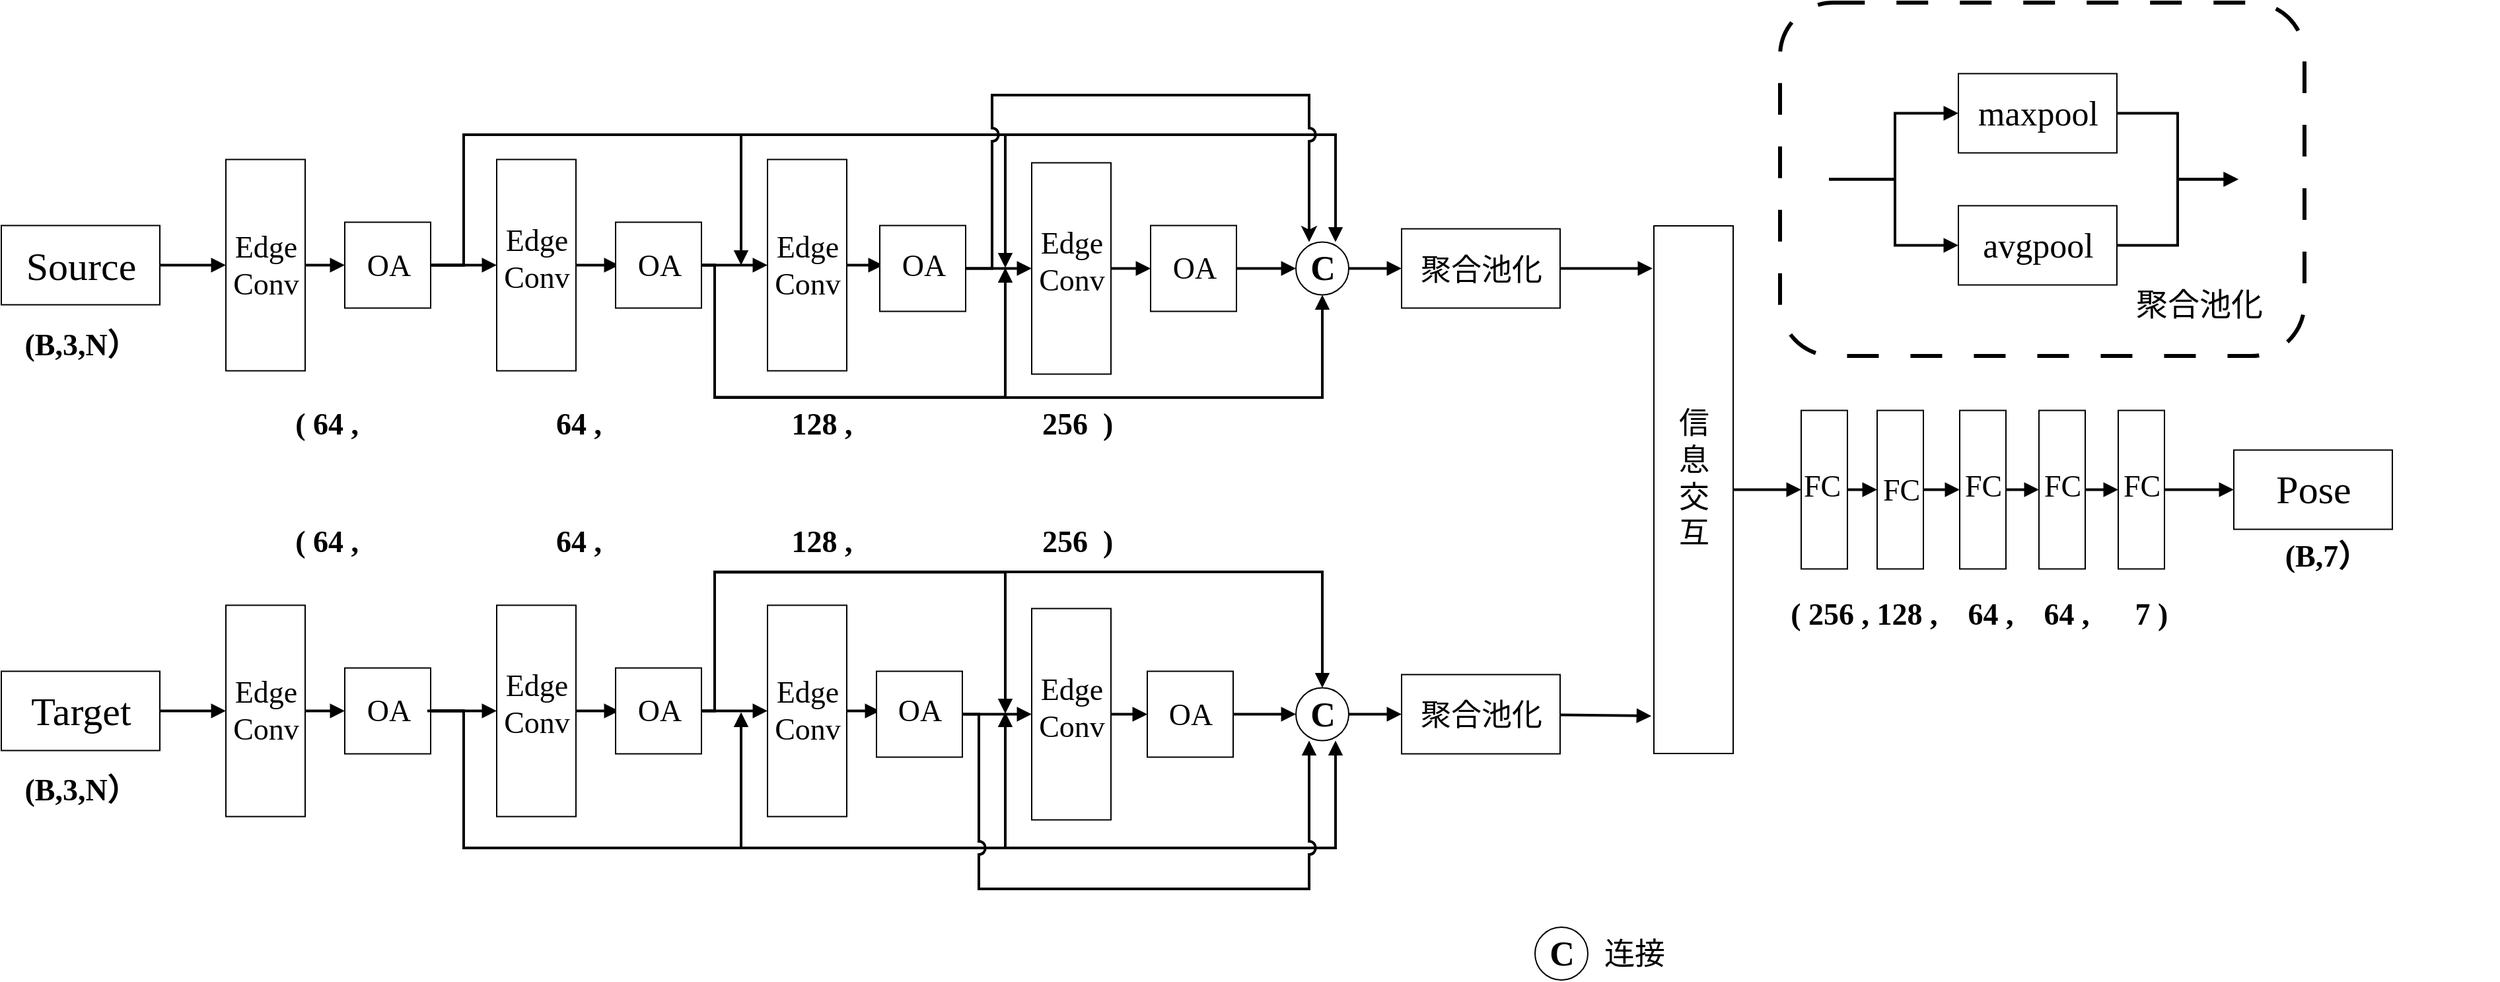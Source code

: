 <mxfile version="20.8.17" type="github">
  <diagram name="第 1 页" id="eRUMMsxShfU1d81g0v3S">
    <mxGraphModel dx="2004" dy="1098" grid="1" gridSize="10" guides="1" tooltips="1" connect="1" arrows="1" fold="1" page="1" pageScale="1" pageWidth="827" pageHeight="1169" math="0" shadow="0">
      <root>
        <mxCell id="0" />
        <mxCell id="1" parent="0" />
        <mxCell id="hH8gsVPZzRmc-5s9tCda-38" style="edgeStyle=orthogonalEdgeStyle;rounded=0;orthogonalLoop=1;jettySize=auto;html=1;exitX=1;exitY=0.5;exitDx=0;exitDy=0;strokeWidth=2;fontFamily=Times New Roman;fontSize=23;endArrow=block;endFill=1;" parent="1" source="hH8gsVPZzRmc-5s9tCda-1" target="hH8gsVPZzRmc-5s9tCda-5" edge="1">
          <mxGeometry relative="1" as="geometry" />
        </mxCell>
        <mxCell id="hH8gsVPZzRmc-5s9tCda-1" value="" style="rounded=0;whiteSpace=wrap;html=1;" parent="1" vertex="1">
          <mxGeometry x="80" y="188.75" width="120" height="60" as="geometry" />
        </mxCell>
        <mxCell id="hH8gsVPZzRmc-5s9tCda-2" value="&lt;font face=&quot;Times New Roman&quot; style=&quot;font-size: 30px;&quot;&gt;Source&lt;/font&gt;" style="text;html=1;align=center;verticalAlign=middle;resizable=0;points=[];autosize=1;strokeColor=none;fillColor=none;" parent="1" vertex="1">
          <mxGeometry x="85" y="193.75" width="110" height="50" as="geometry" />
        </mxCell>
        <mxCell id="hH8gsVPZzRmc-5s9tCda-77" style="edgeStyle=orthogonalEdgeStyle;rounded=0;orthogonalLoop=1;jettySize=auto;html=1;strokeWidth=2;fontFamily=宋体;fontSize=23;endArrow=block;endFill=1;" parent="1" source="hH8gsVPZzRmc-5s9tCda-3" target="hH8gsVPZzRmc-5s9tCda-48" edge="1">
          <mxGeometry relative="1" as="geometry" />
        </mxCell>
        <mxCell id="hH8gsVPZzRmc-5s9tCda-3" value="" style="rounded=0;whiteSpace=wrap;html=1;" parent="1" vertex="1">
          <mxGeometry x="80" y="526.25" width="120" height="60" as="geometry" />
        </mxCell>
        <mxCell id="hH8gsVPZzRmc-5s9tCda-4" value="&lt;font face=&quot;Times New Roman&quot; style=&quot;font-size: 30px;&quot;&gt;Target&lt;/font&gt;" style="text;html=1;align=center;verticalAlign=middle;resizable=0;points=[];autosize=1;strokeColor=none;fillColor=none;" parent="1" vertex="1">
          <mxGeometry x="90" y="531.25" width="100" height="50" as="geometry" />
        </mxCell>
        <mxCell id="hH8gsVPZzRmc-5s9tCda-14" style="edgeStyle=orthogonalEdgeStyle;rounded=0;orthogonalLoop=1;jettySize=auto;html=1;entryX=0;entryY=0.5;entryDx=0;entryDy=0;fontFamily=Times New Roman;fontSize=23;endArrow=block;endFill=1;strokeWidth=2;" parent="1" source="hH8gsVPZzRmc-5s9tCda-5" target="hH8gsVPZzRmc-5s9tCda-11" edge="1">
          <mxGeometry relative="1" as="geometry" />
        </mxCell>
        <mxCell id="hH8gsVPZzRmc-5s9tCda-5" value="" style="rounded=0;whiteSpace=wrap;html=1;fontFamily=Times New Roman;fontSize=23;rotation=90;" parent="1" vertex="1">
          <mxGeometry x="200" y="188.75" width="160" height="60" as="geometry" />
        </mxCell>
        <mxCell id="hH8gsVPZzRmc-5s9tCda-6" value="Edge&lt;br&gt;Conv" style="text;html=1;align=center;verticalAlign=middle;resizable=0;points=[];autosize=1;strokeColor=none;fillColor=none;fontSize=23;fontFamily=Times New Roman;" parent="1" vertex="1">
          <mxGeometry x="245" y="183.75" width="70" height="70" as="geometry" />
        </mxCell>
        <mxCell id="hH8gsVPZzRmc-5s9tCda-19" style="edgeStyle=orthogonalEdgeStyle;rounded=0;orthogonalLoop=1;jettySize=auto;html=1;fontFamily=Times New Roman;fontSize=23;strokeWidth=2;endArrow=block;endFill=1;" parent="1" source="hH8gsVPZzRmc-5s9tCda-7" target="hH8gsVPZzRmc-5s9tCda-18" edge="1">
          <mxGeometry relative="1" as="geometry" />
        </mxCell>
        <mxCell id="hH8gsVPZzRmc-5s9tCda-7" value="" style="rounded=0;whiteSpace=wrap;html=1;fontFamily=Times New Roman;fontSize=23;rotation=90;" parent="1" vertex="1">
          <mxGeometry x="405" y="188.75" width="160" height="60" as="geometry" />
        </mxCell>
        <mxCell id="hH8gsVPZzRmc-5s9tCda-8" value="Edge&lt;br&gt;Conv" style="text;html=1;align=center;verticalAlign=middle;resizable=0;points=[];autosize=1;strokeColor=none;fillColor=none;fontSize=23;fontFamily=Times New Roman;" parent="1" vertex="1">
          <mxGeometry x="450" y="178.75" width="70" height="70" as="geometry" />
        </mxCell>
        <mxCell id="hH8gsVPZzRmc-5s9tCda-33" style="edgeStyle=orthogonalEdgeStyle;rounded=0;orthogonalLoop=1;jettySize=auto;html=1;strokeWidth=2;fontFamily=Times New Roman;fontSize=23;endArrow=block;endFill=1;" parent="1" source="hH8gsVPZzRmc-5s9tCda-11" target="hH8gsVPZzRmc-5s9tCda-7" edge="1">
          <mxGeometry relative="1" as="geometry" />
        </mxCell>
        <mxCell id="hH8gsVPZzRmc-5s9tCda-141" style="edgeStyle=orthogonalEdgeStyle;rounded=0;orthogonalLoop=1;jettySize=auto;html=1;strokeWidth=2;fontFamily=宋体;fontSize=24;endArrow=block;endFill=1;" parent="1" source="hH8gsVPZzRmc-5s9tCda-11" edge="1">
          <mxGeometry relative="1" as="geometry">
            <mxPoint x="840" y="220.75" as="targetPoint" />
            <Array as="points">
              <mxPoint x="430" y="219" />
              <mxPoint x="430" y="120" />
              <mxPoint x="840" y="120" />
            </Array>
          </mxGeometry>
        </mxCell>
        <mxCell id="hH8gsVPZzRmc-5s9tCda-143" style="edgeStyle=orthogonalEdgeStyle;rounded=0;orthogonalLoop=1;jettySize=auto;html=1;strokeWidth=2;fontFamily=宋体;fontSize=24;endArrow=block;endFill=1;" parent="1" source="hH8gsVPZzRmc-5s9tCda-11" target="hH8gsVPZzRmc-5s9tCda-41" edge="1">
          <mxGeometry relative="1" as="geometry">
            <mxPoint x="1090" y="190" as="targetPoint" />
            <Array as="points">
              <mxPoint x="430" y="219" />
              <mxPoint x="430" y="120" />
              <mxPoint x="1090" y="120" />
            </Array>
          </mxGeometry>
        </mxCell>
        <mxCell id="hH8gsVPZzRmc-5s9tCda-11" value="" style="whiteSpace=wrap;html=1;aspect=fixed;fontFamily=Times New Roman;fontSize=23;" parent="1" vertex="1">
          <mxGeometry x="340" y="186.25" width="65" height="65" as="geometry" />
        </mxCell>
        <mxCell id="hH8gsVPZzRmc-5s9tCda-139" style="edgeStyle=orthogonalEdgeStyle;rounded=0;orthogonalLoop=1;jettySize=auto;html=1;strokeWidth=2;fontFamily=宋体;fontSize=24;endArrow=block;endFill=1;" parent="1" edge="1">
          <mxGeometry relative="1" as="geometry">
            <mxPoint x="640" y="218.75" as="targetPoint" />
            <mxPoint x="410" y="218.75" as="sourcePoint" />
            <Array as="points">
              <mxPoint x="430" y="219" />
              <mxPoint x="430" y="120" />
              <mxPoint x="640" y="120" />
            </Array>
          </mxGeometry>
        </mxCell>
        <mxCell id="hH8gsVPZzRmc-5s9tCda-12" value="OA" style="text;html=1;align=center;verticalAlign=middle;resizable=0;points=[];autosize=1;strokeColor=none;fillColor=none;fontSize=23;fontFamily=Times New Roman;" parent="1" vertex="1">
          <mxGeometry x="342.5" y="198.75" width="60" height="40" as="geometry" />
        </mxCell>
        <mxCell id="hH8gsVPZzRmc-5s9tCda-34" style="edgeStyle=orthogonalEdgeStyle;rounded=0;orthogonalLoop=1;jettySize=auto;html=1;strokeWidth=2;fontFamily=Times New Roman;fontSize=23;endArrow=block;endFill=1;" parent="1" source="hH8gsVPZzRmc-5s9tCda-17" target="hH8gsVPZzRmc-5s9tCda-21" edge="1">
          <mxGeometry relative="1" as="geometry" />
        </mxCell>
        <mxCell id="hH8gsVPZzRmc-5s9tCda-144" style="edgeStyle=orthogonalEdgeStyle;rounded=0;orthogonalLoop=1;jettySize=auto;html=1;strokeWidth=2;fontFamily=宋体;fontSize=24;endArrow=block;endFill=1;" parent="1" source="hH8gsVPZzRmc-5s9tCda-17" edge="1">
          <mxGeometry relative="1" as="geometry">
            <mxPoint x="840" y="220.75" as="targetPoint" />
            <Array as="points">
              <mxPoint x="620" y="218.75" />
              <mxPoint x="620" y="318.75" />
              <mxPoint x="840" y="318.75" />
            </Array>
          </mxGeometry>
        </mxCell>
        <mxCell id="hH8gsVPZzRmc-5s9tCda-149" style="edgeStyle=orthogonalEdgeStyle;rounded=0;orthogonalLoop=1;jettySize=auto;html=1;strokeWidth=2;fontFamily=宋体;fontSize=24;endArrow=block;endFill=1;" parent="1" source="hH8gsVPZzRmc-5s9tCda-17" target="hH8gsVPZzRmc-5s9tCda-41" edge="1">
          <mxGeometry relative="1" as="geometry">
            <mxPoint x="1090" y="260" as="targetPoint" />
            <Array as="points">
              <mxPoint x="620" y="219" />
              <mxPoint x="620" y="319" />
              <mxPoint x="1080" y="319" />
            </Array>
          </mxGeometry>
        </mxCell>
        <mxCell id="hH8gsVPZzRmc-5s9tCda-17" value="" style="whiteSpace=wrap;html=1;aspect=fixed;fontFamily=Times New Roman;fontSize=23;" parent="1" vertex="1">
          <mxGeometry x="545" y="186.25" width="65" height="65" as="geometry" />
        </mxCell>
        <mxCell id="hH8gsVPZzRmc-5s9tCda-18" value="OA" style="text;html=1;align=center;verticalAlign=middle;resizable=0;points=[];autosize=1;strokeColor=none;fillColor=none;fontSize=23;fontFamily=Times New Roman;" parent="1" vertex="1">
          <mxGeometry x="547.5" y="198.75" width="60" height="40" as="geometry" />
        </mxCell>
        <mxCell id="hH8gsVPZzRmc-5s9tCda-20" style="edgeStyle=orthogonalEdgeStyle;rounded=0;orthogonalLoop=1;jettySize=auto;html=1;fontFamily=Times New Roman;fontSize=23;strokeWidth=2;endArrow=block;endFill=1;" parent="1" source="hH8gsVPZzRmc-5s9tCda-21" target="hH8gsVPZzRmc-5s9tCda-24" edge="1">
          <mxGeometry relative="1" as="geometry" />
        </mxCell>
        <mxCell id="hH8gsVPZzRmc-5s9tCda-21" value="" style="rounded=0;whiteSpace=wrap;html=1;fontFamily=Times New Roman;fontSize=23;rotation=90;" parent="1" vertex="1">
          <mxGeometry x="610" y="188.75" width="160" height="60" as="geometry" />
        </mxCell>
        <mxCell id="hH8gsVPZzRmc-5s9tCda-22" value="Edge&lt;br&gt;Conv" style="text;html=1;align=center;verticalAlign=middle;resizable=0;points=[];autosize=1;strokeColor=none;fillColor=none;fontSize=23;fontFamily=Times New Roman;" parent="1" vertex="1">
          <mxGeometry x="655" y="183.75" width="70" height="70" as="geometry" />
        </mxCell>
        <mxCell id="hH8gsVPZzRmc-5s9tCda-36" style="edgeStyle=orthogonalEdgeStyle;rounded=0;orthogonalLoop=1;jettySize=auto;html=1;strokeWidth=2;fontFamily=Times New Roman;fontSize=23;endArrow=block;endFill=1;" parent="1" source="hH8gsVPZzRmc-5s9tCda-23" target="hH8gsVPZzRmc-5s9tCda-26" edge="1">
          <mxGeometry relative="1" as="geometry">
            <Array as="points">
              <mxPoint x="840" y="208.75" />
              <mxPoint x="840" y="208.75" />
            </Array>
          </mxGeometry>
        </mxCell>
        <mxCell id="l9gDS8wcYWlUbijVO6xy-1" style="edgeStyle=orthogonalEdgeStyle;rounded=0;jumpStyle=arc;jumpSize=8;orthogonalLoop=1;jettySize=auto;html=1;strokeWidth=2;" edge="1" parent="1" source="hH8gsVPZzRmc-5s9tCda-23" target="hH8gsVPZzRmc-5s9tCda-41">
          <mxGeometry relative="1" as="geometry">
            <mxPoint x="1070" y="40" as="targetPoint" />
            <Array as="points">
              <mxPoint x="830" y="221" />
              <mxPoint x="830" y="90" />
              <mxPoint x="1070" y="90" />
            </Array>
          </mxGeometry>
        </mxCell>
        <mxCell id="hH8gsVPZzRmc-5s9tCda-23" value="" style="whiteSpace=wrap;html=1;aspect=fixed;fontFamily=Times New Roman;fontSize=23;" parent="1" vertex="1">
          <mxGeometry x="745" y="188.75" width="65" height="65" as="geometry" />
        </mxCell>
        <mxCell id="hH8gsVPZzRmc-5s9tCda-24" value="OA" style="text;html=1;align=center;verticalAlign=middle;resizable=0;points=[];autosize=1;strokeColor=none;fillColor=none;fontSize=23;fontFamily=Times New Roman;" parent="1" vertex="1">
          <mxGeometry x="747.5" y="198.75" width="60" height="40" as="geometry" />
        </mxCell>
        <mxCell id="hH8gsVPZzRmc-5s9tCda-37" style="edgeStyle=orthogonalEdgeStyle;rounded=0;orthogonalLoop=1;jettySize=auto;html=1;strokeWidth=2;fontFamily=Times New Roman;fontSize=23;endArrow=block;endFill=1;" parent="1" source="hH8gsVPZzRmc-5s9tCda-26" target="hH8gsVPZzRmc-5s9tCda-28" edge="1">
          <mxGeometry relative="1" as="geometry" />
        </mxCell>
        <mxCell id="hH8gsVPZzRmc-5s9tCda-26" value="" style="rounded=0;whiteSpace=wrap;html=1;fontFamily=Times New Roman;fontSize=23;rotation=90;" parent="1" vertex="1">
          <mxGeometry x="810" y="191.25" width="160" height="60" as="geometry" />
        </mxCell>
        <mxCell id="hH8gsVPZzRmc-5s9tCda-27" value="Edge&lt;br&gt;Conv" style="text;html=1;align=center;verticalAlign=middle;resizable=0;points=[];autosize=1;strokeColor=none;fillColor=none;fontSize=23;fontFamily=Times New Roman;" parent="1" vertex="1">
          <mxGeometry x="855" y="181.25" width="70" height="70" as="geometry" />
        </mxCell>
        <mxCell id="hH8gsVPZzRmc-5s9tCda-42" style="edgeStyle=orthogonalEdgeStyle;rounded=0;orthogonalLoop=1;jettySize=auto;html=1;strokeWidth=2;fontFamily=Times New Roman;fontSize=23;endArrow=block;endFill=1;" parent="1" source="hH8gsVPZzRmc-5s9tCda-28" target="hH8gsVPZzRmc-5s9tCda-41" edge="1">
          <mxGeometry relative="1" as="geometry" />
        </mxCell>
        <mxCell id="hH8gsVPZzRmc-5s9tCda-28" value="" style="whiteSpace=wrap;html=1;aspect=fixed;fontFamily=Times New Roman;fontSize=23;" parent="1" vertex="1">
          <mxGeometry x="950" y="188.75" width="65" height="65" as="geometry" />
        </mxCell>
        <mxCell id="hH8gsVPZzRmc-5s9tCda-29" value="OA" style="text;html=1;align=center;verticalAlign=middle;resizable=0;points=[];autosize=1;strokeColor=none;fillColor=none;fontSize=23;fontFamily=Times New Roman;" parent="1" vertex="1">
          <mxGeometry x="952.5" y="201.25" width="60" height="40" as="geometry" />
        </mxCell>
        <mxCell id="hH8gsVPZzRmc-5s9tCda-39" value="" style="group;fontFamily=Times New Roman;fontSize=23;" parent="1" vertex="1" connectable="0">
          <mxGeometry x="1060" y="201.25" width="40.002" height="40.002" as="geometry" />
        </mxCell>
        <mxCell id="hH8gsVPZzRmc-5s9tCda-40" value="" style="ellipse;whiteSpace=wrap;html=1;aspect=fixed;fontFamily=Times New Roman;fontSize=36;" parent="hH8gsVPZzRmc-5s9tCda-39" vertex="1">
          <mxGeometry x="0.002" width="40" height="40" as="geometry" />
        </mxCell>
        <mxCell id="hH8gsVPZzRmc-5s9tCda-41" value="&lt;b style=&quot;font-size: 26px;&quot;&gt;C&lt;/b&gt;" style="text;html=1;align=center;verticalAlign=middle;resizable=0;points=[];autosize=1;strokeColor=none;fillColor=none;fontSize=23;fontFamily=Times New Roman;" parent="hH8gsVPZzRmc-5s9tCda-39" vertex="1">
          <mxGeometry y="0.002" width="40" height="40" as="geometry" />
        </mxCell>
        <mxCell id="hH8gsVPZzRmc-5s9tCda-165" style="edgeStyle=orthogonalEdgeStyle;rounded=0;jumpStyle=arc;jumpSize=8;orthogonalLoop=1;jettySize=auto;html=1;strokeWidth=2;fontFamily=宋体;fontSize=24;endArrow=block;endFill=1;" parent="1" source="hH8gsVPZzRmc-5s9tCda-43" edge="1">
          <mxGeometry relative="1" as="geometry">
            <mxPoint x="1330" y="221.25" as="targetPoint" />
          </mxGeometry>
        </mxCell>
        <mxCell id="hH8gsVPZzRmc-5s9tCda-43" value="" style="rounded=0;whiteSpace=wrap;html=1;fontFamily=Times New Roman;fontSize=23;" parent="1" vertex="1">
          <mxGeometry x="1140" y="191.25" width="120" height="60" as="geometry" />
        </mxCell>
        <mxCell id="hH8gsVPZzRmc-5s9tCda-44" value="&lt;font face=&quot;宋体&quot;&gt;聚合池化&lt;/font&gt;" style="text;html=1;align=center;verticalAlign=middle;resizable=0;points=[];autosize=1;strokeColor=none;fillColor=none;fontSize=23;fontFamily=Times New Roman;" parent="1" vertex="1">
          <mxGeometry x="1140" y="201.75" width="120" height="40" as="geometry" />
        </mxCell>
        <mxCell id="hH8gsVPZzRmc-5s9tCda-46" style="edgeStyle=orthogonalEdgeStyle;rounded=0;orthogonalLoop=1;jettySize=auto;html=1;entryX=0;entryY=0.5;entryDx=0;entryDy=0;strokeWidth=2;fontFamily=宋体;fontSize=23;endArrow=block;endFill=1;" parent="1" source="hH8gsVPZzRmc-5s9tCda-41" target="hH8gsVPZzRmc-5s9tCda-43" edge="1">
          <mxGeometry relative="1" as="geometry" />
        </mxCell>
        <mxCell id="hH8gsVPZzRmc-5s9tCda-47" style="edgeStyle=orthogonalEdgeStyle;rounded=0;orthogonalLoop=1;jettySize=auto;html=1;entryX=0;entryY=0.5;entryDx=0;entryDy=0;fontFamily=Times New Roman;fontSize=23;endArrow=block;endFill=1;strokeWidth=2;" parent="1" source="hH8gsVPZzRmc-5s9tCda-48" target="hH8gsVPZzRmc-5s9tCda-54" edge="1">
          <mxGeometry relative="1" as="geometry" />
        </mxCell>
        <mxCell id="hH8gsVPZzRmc-5s9tCda-48" value="" style="rounded=0;whiteSpace=wrap;html=1;fontFamily=Times New Roman;fontSize=23;rotation=90;" parent="1" vertex="1">
          <mxGeometry x="200" y="526.25" width="160" height="60" as="geometry" />
        </mxCell>
        <mxCell id="hH8gsVPZzRmc-5s9tCda-49" value="Edge&lt;br&gt;Conv" style="text;html=1;align=center;verticalAlign=middle;resizable=0;points=[];autosize=1;strokeColor=none;fillColor=none;fontSize=23;fontFamily=Times New Roman;" parent="1" vertex="1">
          <mxGeometry x="245" y="521.25" width="70" height="70" as="geometry" />
        </mxCell>
        <mxCell id="hH8gsVPZzRmc-5s9tCda-50" style="edgeStyle=orthogonalEdgeStyle;rounded=0;orthogonalLoop=1;jettySize=auto;html=1;fontFamily=Times New Roman;fontSize=23;strokeWidth=2;endArrow=block;endFill=1;" parent="1" source="hH8gsVPZzRmc-5s9tCda-51" target="hH8gsVPZzRmc-5s9tCda-58" edge="1">
          <mxGeometry relative="1" as="geometry" />
        </mxCell>
        <mxCell id="hH8gsVPZzRmc-5s9tCda-51" value="" style="rounded=0;whiteSpace=wrap;html=1;fontFamily=Times New Roman;fontSize=23;rotation=90;" parent="1" vertex="1">
          <mxGeometry x="405" y="526.25" width="160" height="60" as="geometry" />
        </mxCell>
        <mxCell id="hH8gsVPZzRmc-5s9tCda-52" value="Edge&lt;br&gt;Conv" style="text;html=1;align=center;verticalAlign=middle;resizable=0;points=[];autosize=1;strokeColor=none;fillColor=none;fontSize=23;fontFamily=Times New Roman;" parent="1" vertex="1">
          <mxGeometry x="450" y="516.25" width="70" height="70" as="geometry" />
        </mxCell>
        <mxCell id="hH8gsVPZzRmc-5s9tCda-53" style="edgeStyle=orthogonalEdgeStyle;rounded=0;orthogonalLoop=1;jettySize=auto;html=1;strokeWidth=2;fontFamily=Times New Roman;fontSize=23;endArrow=block;endFill=1;" parent="1" source="hH8gsVPZzRmc-5s9tCda-54" target="hH8gsVPZzRmc-5s9tCda-51" edge="1">
          <mxGeometry relative="1" as="geometry" />
        </mxCell>
        <mxCell id="hH8gsVPZzRmc-5s9tCda-156" style="edgeStyle=orthogonalEdgeStyle;rounded=0;jumpStyle=arc;jumpSize=8;orthogonalLoop=1;jettySize=auto;html=1;strokeWidth=2;fontFamily=宋体;fontSize=24;endArrow=block;endFill=1;" parent="1" source="hH8gsVPZzRmc-5s9tCda-54" edge="1">
          <mxGeometry relative="1" as="geometry">
            <mxPoint x="640" y="557.25" as="targetPoint" />
            <Array as="points">
              <mxPoint x="430" y="556" />
              <mxPoint x="430" y="660" />
              <mxPoint x="640" y="660" />
            </Array>
          </mxGeometry>
        </mxCell>
        <mxCell id="hH8gsVPZzRmc-5s9tCda-158" style="edgeStyle=orthogonalEdgeStyle;rounded=0;jumpStyle=none;jumpSize=8;orthogonalLoop=1;jettySize=auto;html=1;strokeWidth=2;fontFamily=宋体;fontSize=24;endArrow=block;endFill=1;" parent="1" source="hH8gsVPZzRmc-5s9tCda-54" target="hH8gsVPZzRmc-5s9tCda-73" edge="1">
          <mxGeometry relative="1" as="geometry">
            <mxPoint x="1090" y="600" as="targetPoint" />
            <Array as="points">
              <mxPoint x="430" y="556" />
              <mxPoint x="430" y="660" />
              <mxPoint x="1090" y="660" />
            </Array>
          </mxGeometry>
        </mxCell>
        <mxCell id="hH8gsVPZzRmc-5s9tCda-54" value="" style="whiteSpace=wrap;html=1;aspect=fixed;fontFamily=Times New Roman;fontSize=23;" parent="1" vertex="1">
          <mxGeometry x="340" y="523.75" width="65" height="65" as="geometry" />
        </mxCell>
        <mxCell id="hH8gsVPZzRmc-5s9tCda-157" style="edgeStyle=orthogonalEdgeStyle;rounded=0;jumpStyle=none;jumpSize=8;orthogonalLoop=1;jettySize=auto;html=1;strokeWidth=2;fontFamily=宋体;fontSize=24;endArrow=block;endFill=1;" parent="1" source="hH8gsVPZzRmc-5s9tCda-55" edge="1">
          <mxGeometry relative="1" as="geometry">
            <mxPoint x="840" y="557.25" as="targetPoint" />
            <Array as="points">
              <mxPoint x="430" y="556" />
              <mxPoint x="430" y="660" />
              <mxPoint x="840" y="660" />
            </Array>
          </mxGeometry>
        </mxCell>
        <mxCell id="hH8gsVPZzRmc-5s9tCda-55" value="OA" style="text;html=1;align=center;verticalAlign=middle;resizable=0;points=[];autosize=1;strokeColor=none;fillColor=none;fontSize=23;fontFamily=Times New Roman;" parent="1" vertex="1">
          <mxGeometry x="342.5" y="536.25" width="60" height="40" as="geometry" />
        </mxCell>
        <mxCell id="hH8gsVPZzRmc-5s9tCda-56" style="edgeStyle=orthogonalEdgeStyle;rounded=0;orthogonalLoop=1;jettySize=auto;html=1;strokeWidth=2;fontFamily=Times New Roman;fontSize=23;endArrow=block;endFill=1;" parent="1" source="hH8gsVPZzRmc-5s9tCda-57" target="hH8gsVPZzRmc-5s9tCda-60" edge="1">
          <mxGeometry relative="1" as="geometry" />
        </mxCell>
        <mxCell id="hH8gsVPZzRmc-5s9tCda-160" style="edgeStyle=orthogonalEdgeStyle;rounded=0;jumpStyle=none;jumpSize=8;orthogonalLoop=1;jettySize=auto;html=1;strokeWidth=2;fontFamily=宋体;fontSize=24;endArrow=block;endFill=1;" parent="1" source="hH8gsVPZzRmc-5s9tCda-57" edge="1">
          <mxGeometry relative="1" as="geometry">
            <mxPoint x="840" y="558.25" as="targetPoint" />
            <Array as="points">
              <mxPoint x="620" y="556.25" />
              <mxPoint x="620" y="451.25" />
              <mxPoint x="840" y="451.25" />
            </Array>
          </mxGeometry>
        </mxCell>
        <mxCell id="hH8gsVPZzRmc-5s9tCda-161" style="edgeStyle=orthogonalEdgeStyle;rounded=0;jumpStyle=none;jumpSize=8;orthogonalLoop=1;jettySize=auto;html=1;strokeWidth=2;fontFamily=宋体;fontSize=24;endArrow=block;endFill=1;" parent="1" source="hH8gsVPZzRmc-5s9tCda-57" target="hH8gsVPZzRmc-5s9tCda-73" edge="1">
          <mxGeometry relative="1" as="geometry">
            <mxPoint x="1050" y="530" as="targetPoint" />
            <Array as="points">
              <mxPoint x="620" y="556" />
              <mxPoint x="620" y="451" />
              <mxPoint x="1080" y="451" />
            </Array>
          </mxGeometry>
        </mxCell>
        <mxCell id="hH8gsVPZzRmc-5s9tCda-57" value="" style="whiteSpace=wrap;html=1;aspect=fixed;fontFamily=Times New Roman;fontSize=23;" parent="1" vertex="1">
          <mxGeometry x="545" y="523.75" width="65" height="65" as="geometry" />
        </mxCell>
        <mxCell id="hH8gsVPZzRmc-5s9tCda-58" value="OA" style="text;html=1;align=center;verticalAlign=middle;resizable=0;points=[];autosize=1;strokeColor=none;fillColor=none;fontSize=23;fontFamily=Times New Roman;" parent="1" vertex="1">
          <mxGeometry x="547.5" y="536.25" width="60" height="40" as="geometry" />
        </mxCell>
        <mxCell id="hH8gsVPZzRmc-5s9tCda-59" style="edgeStyle=orthogonalEdgeStyle;rounded=0;orthogonalLoop=1;jettySize=auto;html=1;fontFamily=Times New Roman;fontSize=23;strokeWidth=2;endArrow=block;endFill=1;" parent="1" source="hH8gsVPZzRmc-5s9tCda-60" target="hH8gsVPZzRmc-5s9tCda-64" edge="1">
          <mxGeometry relative="1" as="geometry" />
        </mxCell>
        <mxCell id="hH8gsVPZzRmc-5s9tCda-60" value="" style="rounded=0;whiteSpace=wrap;html=1;fontFamily=Times New Roman;fontSize=23;rotation=90;" parent="1" vertex="1">
          <mxGeometry x="610" y="526.25" width="160" height="60" as="geometry" />
        </mxCell>
        <mxCell id="hH8gsVPZzRmc-5s9tCda-61" value="Edge&lt;br&gt;Conv" style="text;html=1;align=center;verticalAlign=middle;resizable=0;points=[];autosize=1;strokeColor=none;fillColor=none;fontSize=23;fontFamily=Times New Roman;" parent="1" vertex="1">
          <mxGeometry x="655" y="521.25" width="70" height="70" as="geometry" />
        </mxCell>
        <mxCell id="hH8gsVPZzRmc-5s9tCda-62" style="edgeStyle=orthogonalEdgeStyle;rounded=0;orthogonalLoop=1;jettySize=auto;html=1;strokeWidth=2;fontFamily=Times New Roman;fontSize=23;endArrow=block;endFill=1;" parent="1" source="hH8gsVPZzRmc-5s9tCda-63" target="hH8gsVPZzRmc-5s9tCda-66" edge="1">
          <mxGeometry relative="1" as="geometry" />
        </mxCell>
        <mxCell id="hH8gsVPZzRmc-5s9tCda-163" style="edgeStyle=orthogonalEdgeStyle;rounded=0;jumpStyle=arc;jumpSize=8;orthogonalLoop=1;jettySize=auto;html=1;strokeWidth=2;fontFamily=宋体;fontSize=24;endArrow=block;endFill=1;" parent="1" source="hH8gsVPZzRmc-5s9tCda-63" target="hH8gsVPZzRmc-5s9tCda-73" edge="1">
          <mxGeometry relative="1" as="geometry">
            <mxPoint x="1070" y="590" as="targetPoint" />
            <Array as="points">
              <mxPoint x="820" y="559" />
              <mxPoint x="820" y="691" />
              <mxPoint x="1070" y="691" />
            </Array>
          </mxGeometry>
        </mxCell>
        <mxCell id="hH8gsVPZzRmc-5s9tCda-63" value="" style="whiteSpace=wrap;html=1;aspect=fixed;fontFamily=Times New Roman;fontSize=23;" parent="1" vertex="1">
          <mxGeometry x="742.5" y="526.25" width="65" height="65" as="geometry" />
        </mxCell>
        <mxCell id="hH8gsVPZzRmc-5s9tCda-64" value="OA" style="text;html=1;align=center;verticalAlign=middle;resizable=0;points=[];autosize=1;strokeColor=none;fillColor=none;fontSize=23;fontFamily=Times New Roman;" parent="1" vertex="1">
          <mxGeometry x="745" y="536.25" width="60" height="40" as="geometry" />
        </mxCell>
        <mxCell id="hH8gsVPZzRmc-5s9tCda-65" style="edgeStyle=orthogonalEdgeStyle;rounded=0;orthogonalLoop=1;jettySize=auto;html=1;strokeWidth=2;fontFamily=Times New Roman;fontSize=23;endArrow=block;endFill=1;" parent="1" source="hH8gsVPZzRmc-5s9tCda-66" target="hH8gsVPZzRmc-5s9tCda-69" edge="1">
          <mxGeometry relative="1" as="geometry" />
        </mxCell>
        <mxCell id="hH8gsVPZzRmc-5s9tCda-66" value="" style="rounded=0;whiteSpace=wrap;html=1;fontFamily=Times New Roman;fontSize=23;rotation=90;" parent="1" vertex="1">
          <mxGeometry x="810" y="528.75" width="160" height="60" as="geometry" />
        </mxCell>
        <mxCell id="hH8gsVPZzRmc-5s9tCda-67" value="Edge&lt;br&gt;Conv" style="text;html=1;align=center;verticalAlign=middle;resizable=0;points=[];autosize=1;strokeColor=none;fillColor=none;fontSize=23;fontFamily=Times New Roman;" parent="1" vertex="1">
          <mxGeometry x="855" y="518.75" width="70" height="70" as="geometry" />
        </mxCell>
        <mxCell id="hH8gsVPZzRmc-5s9tCda-68" style="edgeStyle=orthogonalEdgeStyle;rounded=0;orthogonalLoop=1;jettySize=auto;html=1;strokeWidth=2;fontFamily=Times New Roman;fontSize=23;endArrow=block;endFill=1;" parent="1" source="hH8gsVPZzRmc-5s9tCda-69" target="hH8gsVPZzRmc-5s9tCda-73" edge="1">
          <mxGeometry relative="1" as="geometry" />
        </mxCell>
        <mxCell id="hH8gsVPZzRmc-5s9tCda-69" value="" style="whiteSpace=wrap;html=1;aspect=fixed;fontFamily=Times New Roman;fontSize=23;" parent="1" vertex="1">
          <mxGeometry x="947.5" y="526.25" width="65" height="65" as="geometry" />
        </mxCell>
        <mxCell id="hH8gsVPZzRmc-5s9tCda-70" value="OA" style="text;html=1;align=center;verticalAlign=middle;resizable=0;points=[];autosize=1;strokeColor=none;fillColor=none;fontSize=23;fontFamily=Times New Roman;" parent="1" vertex="1">
          <mxGeometry x="950" y="538.75" width="60" height="40" as="geometry" />
        </mxCell>
        <mxCell id="hH8gsVPZzRmc-5s9tCda-71" value="" style="group;fontFamily=Times New Roman;fontSize=23;" parent="1" vertex="1" connectable="0">
          <mxGeometry x="1060" y="538.75" width="40.002" height="40.002" as="geometry" />
        </mxCell>
        <mxCell id="hH8gsVPZzRmc-5s9tCda-72" value="" style="ellipse;whiteSpace=wrap;html=1;aspect=fixed;fontFamily=Times New Roman;fontSize=36;" parent="hH8gsVPZzRmc-5s9tCda-71" vertex="1">
          <mxGeometry x="0.002" width="40" height="40" as="geometry" />
        </mxCell>
        <mxCell id="hH8gsVPZzRmc-5s9tCda-73" value="&lt;b style=&quot;font-size: 26px;&quot;&gt;C&lt;/b&gt;" style="text;html=1;align=center;verticalAlign=middle;resizable=0;points=[];autosize=1;strokeColor=none;fillColor=none;fontSize=23;fontFamily=Times New Roman;" parent="hH8gsVPZzRmc-5s9tCda-71" vertex="1">
          <mxGeometry y="0.002" width="40" height="40" as="geometry" />
        </mxCell>
        <mxCell id="hH8gsVPZzRmc-5s9tCda-74" value="" style="rounded=0;whiteSpace=wrap;html=1;fontFamily=Times New Roman;fontSize=23;" parent="1" vertex="1">
          <mxGeometry x="1140" y="528.75" width="120" height="60" as="geometry" />
        </mxCell>
        <mxCell id="hH8gsVPZzRmc-5s9tCda-164" style="edgeStyle=orthogonalEdgeStyle;rounded=0;jumpStyle=arc;jumpSize=8;orthogonalLoop=1;jettySize=auto;html=1;entryX=0.929;entryY=1.032;entryDx=0;entryDy=0;entryPerimeter=0;strokeWidth=2;fontFamily=宋体;fontSize=24;endArrow=block;endFill=1;" parent="1" source="hH8gsVPZzRmc-5s9tCda-75" target="hH8gsVPZzRmc-5s9tCda-78" edge="1">
          <mxGeometry relative="1" as="geometry" />
        </mxCell>
        <mxCell id="hH8gsVPZzRmc-5s9tCda-75" value="&lt;font face=&quot;宋体&quot;&gt;聚合池化&lt;/font&gt;" style="text;html=1;align=center;verticalAlign=middle;resizable=0;points=[];autosize=1;strokeColor=none;fillColor=none;fontSize=23;fontFamily=Times New Roman;" parent="1" vertex="1">
          <mxGeometry x="1140" y="539.25" width="120" height="40" as="geometry" />
        </mxCell>
        <mxCell id="hH8gsVPZzRmc-5s9tCda-76" style="edgeStyle=orthogonalEdgeStyle;rounded=0;orthogonalLoop=1;jettySize=auto;html=1;entryX=0;entryY=0.5;entryDx=0;entryDy=0;strokeWidth=2;fontFamily=宋体;fontSize=23;endArrow=block;endFill=1;" parent="1" source="hH8gsVPZzRmc-5s9tCda-73" target="hH8gsVPZzRmc-5s9tCda-74" edge="1">
          <mxGeometry relative="1" as="geometry" />
        </mxCell>
        <mxCell id="hH8gsVPZzRmc-5s9tCda-108" style="edgeStyle=orthogonalEdgeStyle;rounded=0;orthogonalLoop=1;jettySize=auto;html=1;strokeWidth=2;fontFamily=Times New Roman;fontSize=23;endArrow=block;endFill=1;exitX=0.5;exitY=0;exitDx=0;exitDy=0;" parent="1" source="hH8gsVPZzRmc-5s9tCda-78" target="hH8gsVPZzRmc-5s9tCda-84" edge="1">
          <mxGeometry relative="1" as="geometry">
            <Array as="points" />
          </mxGeometry>
        </mxCell>
        <mxCell id="hH8gsVPZzRmc-5s9tCda-78" value="" style="rounded=0;whiteSpace=wrap;html=1;fontFamily=宋体;fontSize=23;rotation=90;" parent="1" vertex="1">
          <mxGeometry x="1161.25" y="358.75" width="399.5" height="60" as="geometry" />
        </mxCell>
        <mxCell id="hH8gsVPZzRmc-5s9tCda-83" value="信&lt;br&gt;息&lt;br&gt;交&lt;br&gt;互" style="text;html=1;align=center;verticalAlign=middle;resizable=0;points=[];autosize=1;strokeColor=none;fillColor=none;fontSize=23;fontFamily=宋体;" parent="1" vertex="1">
          <mxGeometry x="1336" y="320" width="50" height="120" as="geometry" />
        </mxCell>
        <mxCell id="hH8gsVPZzRmc-5s9tCda-102" style="edgeStyle=orthogonalEdgeStyle;rounded=0;orthogonalLoop=1;jettySize=auto;html=1;strokeWidth=2;fontFamily=宋体;fontSize=23;endArrow=block;endFill=1;" parent="1" source="hH8gsVPZzRmc-5s9tCda-84" target="hH8gsVPZzRmc-5s9tCda-86" edge="1">
          <mxGeometry relative="1" as="geometry" />
        </mxCell>
        <mxCell id="hH8gsVPZzRmc-5s9tCda-84" value="" style="rounded=0;whiteSpace=wrap;html=1;fontFamily=宋体;fontSize=23;rotation=90;" parent="1" vertex="1">
          <mxGeometry x="1400" y="371.25" width="120" height="35" as="geometry" />
        </mxCell>
        <mxCell id="hH8gsVPZzRmc-5s9tCda-85" value="&lt;font face=&quot;Times New Roman&quot;&gt;FC&lt;/font&gt;" style="text;html=1;align=center;verticalAlign=middle;resizable=0;points=[];autosize=1;strokeColor=none;fillColor=none;fontSize=23;fontFamily=宋体;" parent="1" vertex="1">
          <mxGeometry x="1432.5" y="366.25" width="50" height="40" as="geometry" />
        </mxCell>
        <mxCell id="hH8gsVPZzRmc-5s9tCda-99" style="edgeStyle=orthogonalEdgeStyle;rounded=0;orthogonalLoop=1;jettySize=auto;html=1;strokeWidth=2;fontFamily=宋体;fontSize=23;endArrow=block;endFill=1;" parent="1" source="hH8gsVPZzRmc-5s9tCda-86" target="hH8gsVPZzRmc-5s9tCda-88" edge="1">
          <mxGeometry relative="1" as="geometry" />
        </mxCell>
        <mxCell id="hH8gsVPZzRmc-5s9tCda-86" value="" style="rounded=0;whiteSpace=wrap;html=1;fontFamily=宋体;fontSize=23;rotation=90;" parent="1" vertex="1">
          <mxGeometry x="1457.5" y="371.25" width="120" height="35" as="geometry" />
        </mxCell>
        <mxCell id="hH8gsVPZzRmc-5s9tCda-87" value="&lt;font face=&quot;Times New Roman&quot;&gt;FC&lt;/font&gt;" style="text;html=1;align=center;verticalAlign=middle;resizable=0;points=[];autosize=1;strokeColor=none;fillColor=none;fontSize=23;fontFamily=宋体;" parent="1" vertex="1">
          <mxGeometry x="1492.5" y="368.75" width="50" height="40" as="geometry" />
        </mxCell>
        <mxCell id="hH8gsVPZzRmc-5s9tCda-100" style="edgeStyle=orthogonalEdgeStyle;rounded=0;orthogonalLoop=1;jettySize=auto;html=1;strokeWidth=2;fontFamily=宋体;fontSize=23;endArrow=block;endFill=1;" parent="1" source="hH8gsVPZzRmc-5s9tCda-88" target="hH8gsVPZzRmc-5s9tCda-90" edge="1">
          <mxGeometry relative="1" as="geometry" />
        </mxCell>
        <mxCell id="hH8gsVPZzRmc-5s9tCda-88" value="" style="rounded=0;whiteSpace=wrap;html=1;fontFamily=宋体;fontSize=23;rotation=90;" parent="1" vertex="1">
          <mxGeometry x="1520" y="371.25" width="120" height="35" as="geometry" />
        </mxCell>
        <mxCell id="hH8gsVPZzRmc-5s9tCda-89" value="&lt;font face=&quot;Times New Roman&quot;&gt;FC&lt;/font&gt;" style="text;html=1;align=center;verticalAlign=middle;resizable=0;points=[];autosize=1;strokeColor=none;fillColor=none;fontSize=23;fontFamily=宋体;" parent="1" vertex="1">
          <mxGeometry x="1555" y="366.25" width="50" height="40" as="geometry" />
        </mxCell>
        <mxCell id="hH8gsVPZzRmc-5s9tCda-116" style="edgeStyle=orthogonalEdgeStyle;rounded=0;orthogonalLoop=1;jettySize=auto;html=1;strokeWidth=2;fontFamily=Times New Roman;fontSize=23;endArrow=block;endFill=1;" parent="1" source="hH8gsVPZzRmc-5s9tCda-90" target="hH8gsVPZzRmc-5s9tCda-114" edge="1">
          <mxGeometry relative="1" as="geometry" />
        </mxCell>
        <mxCell id="hH8gsVPZzRmc-5s9tCda-90" value="" style="rounded=0;whiteSpace=wrap;html=1;fontFamily=宋体;fontSize=23;rotation=90;" parent="1" vertex="1">
          <mxGeometry x="1580" y="371.25" width="120" height="35" as="geometry" />
        </mxCell>
        <mxCell id="hH8gsVPZzRmc-5s9tCda-91" value="&lt;font face=&quot;Times New Roman&quot;&gt;FC&lt;/font&gt;" style="text;html=1;align=center;verticalAlign=middle;resizable=0;points=[];autosize=1;strokeColor=none;fillColor=none;fontSize=23;fontFamily=宋体;" parent="1" vertex="1">
          <mxGeometry x="1615" y="366.25" width="50" height="40" as="geometry" />
        </mxCell>
        <mxCell id="hH8gsVPZzRmc-5s9tCda-105" value="" style="rounded=0;whiteSpace=wrap;html=1;" parent="1" vertex="1">
          <mxGeometry x="1770" y="358.75" width="120" height="60" as="geometry" />
        </mxCell>
        <mxCell id="hH8gsVPZzRmc-5s9tCda-106" value="&lt;font style=&quot;font-size: 30px;&quot; face=&quot;Times New Roman&quot;&gt;Pose&lt;/font&gt;" style="text;html=1;align=center;verticalAlign=middle;resizable=0;points=[];autosize=1;strokeColor=none;fillColor=none;fontSize=23;fontFamily=宋体;" parent="1" vertex="1">
          <mxGeometry x="1790" y="363.25" width="80" height="50" as="geometry" />
        </mxCell>
        <mxCell id="hH8gsVPZzRmc-5s9tCda-109" value="&lt;b&gt;(B,3,N）&lt;/b&gt;" style="text;html=1;align=center;verticalAlign=middle;resizable=0;points=[];autosize=1;strokeColor=none;fillColor=none;fontSize=23;fontFamily=Times New Roman;" parent="1" vertex="1">
          <mxGeometry x="85" y="258.75" width="110" height="40" as="geometry" />
        </mxCell>
        <mxCell id="hH8gsVPZzRmc-5s9tCda-110" value="&lt;b&gt;(B,3,N）&lt;/b&gt;" style="text;html=1;align=center;verticalAlign=middle;resizable=0;points=[];autosize=1;strokeColor=none;fillColor=none;fontSize=23;fontFamily=Times New Roman;" parent="1" vertex="1">
          <mxGeometry x="85" y="596.25" width="110" height="40" as="geometry" />
        </mxCell>
        <mxCell id="hH8gsVPZzRmc-5s9tCda-111" value="&lt;b&gt;&amp;nbsp; &amp;nbsp;( 64 ,&amp;nbsp; &amp;nbsp; &amp;nbsp; &amp;nbsp; &amp;nbsp; &amp;nbsp; &amp;nbsp; &amp;nbsp; &amp;nbsp; &amp;nbsp; &amp;nbsp; &amp;nbsp; &amp;nbsp; 64 ,&amp;nbsp; &amp;nbsp; &amp;nbsp; &amp;nbsp; &amp;nbsp; &amp;nbsp; &amp;nbsp; &amp;nbsp; &amp;nbsp; &amp;nbsp; &amp;nbsp; &amp;nbsp; &amp;nbsp;128 ,&amp;nbsp; &amp;nbsp; &amp;nbsp; &amp;nbsp; &amp;nbsp; &amp;nbsp; &amp;nbsp; &amp;nbsp; &amp;nbsp; &amp;nbsp; &amp;nbsp; &amp;nbsp; &amp;nbsp;256&amp;nbsp; )&lt;/b&gt;" style="text;html=1;align=center;verticalAlign=middle;resizable=0;points=[];autosize=1;strokeColor=none;fillColor=none;fontSize=23;fontFamily=Times New Roman;" parent="1" vertex="1">
          <mxGeometry x="272.5" y="318.75" width="660" height="40" as="geometry" />
        </mxCell>
        <mxCell id="hH8gsVPZzRmc-5s9tCda-112" value="&lt;b&gt;&amp;nbsp; &amp;nbsp;( 64 ,&amp;nbsp; &amp;nbsp; &amp;nbsp; &amp;nbsp; &amp;nbsp; &amp;nbsp; &amp;nbsp; &amp;nbsp; &amp;nbsp; &amp;nbsp; &amp;nbsp; &amp;nbsp; &amp;nbsp; 64 ,&amp;nbsp; &amp;nbsp; &amp;nbsp; &amp;nbsp; &amp;nbsp; &amp;nbsp; &amp;nbsp; &amp;nbsp; &amp;nbsp; &amp;nbsp; &amp;nbsp; &amp;nbsp; &amp;nbsp;128 ,&amp;nbsp; &amp;nbsp; &amp;nbsp; &amp;nbsp; &amp;nbsp; &amp;nbsp; &amp;nbsp; &amp;nbsp; &amp;nbsp; &amp;nbsp; &amp;nbsp; &amp;nbsp; &amp;nbsp;256&amp;nbsp; )&lt;/b&gt;" style="text;html=1;align=center;verticalAlign=middle;resizable=0;points=[];autosize=1;strokeColor=none;fillColor=none;fontSize=23;fontFamily=Times New Roman;" parent="1" vertex="1">
          <mxGeometry x="272.5" y="408.25" width="660" height="40" as="geometry" />
        </mxCell>
        <mxCell id="hH8gsVPZzRmc-5s9tCda-113" value="&lt;b&gt;&amp;nbsp; &amp;nbsp; &amp;nbsp; &amp;nbsp; &amp;nbsp; &amp;nbsp; &amp;nbsp; &amp;nbsp; &amp;nbsp;( 256 , 128 ,&amp;nbsp; &amp;nbsp; 64 ,&amp;nbsp; &amp;nbsp; 64 ,&amp;nbsp; &amp;nbsp; &amp;nbsp; 7 )&lt;/b&gt;" style="text;html=1;align=center;verticalAlign=middle;resizable=0;points=[];autosize=1;strokeColor=none;fillColor=none;fontSize=23;fontFamily=Times New Roman;" parent="1" vertex="1">
          <mxGeometry x="1322.5" y="462.5" width="410" height="40" as="geometry" />
        </mxCell>
        <mxCell id="hH8gsVPZzRmc-5s9tCda-118" style="edgeStyle=orthogonalEdgeStyle;rounded=0;orthogonalLoop=1;jettySize=auto;html=1;entryX=0;entryY=0.5;entryDx=0;entryDy=0;strokeWidth=2;fontFamily=Times New Roman;fontSize=23;endArrow=block;endFill=1;" parent="1" source="hH8gsVPZzRmc-5s9tCda-114" target="hH8gsVPZzRmc-5s9tCda-105" edge="1">
          <mxGeometry relative="1" as="geometry" />
        </mxCell>
        <mxCell id="hH8gsVPZzRmc-5s9tCda-114" value="" style="rounded=0;whiteSpace=wrap;html=1;fontFamily=宋体;fontSize=23;rotation=90;" parent="1" vertex="1">
          <mxGeometry x="1640" y="371.25" width="120" height="35" as="geometry" />
        </mxCell>
        <mxCell id="hH8gsVPZzRmc-5s9tCda-115" value="&lt;font face=&quot;Times New Roman&quot;&gt;FC&lt;/font&gt;" style="text;html=1;align=center;verticalAlign=middle;resizable=0;points=[];autosize=1;strokeColor=none;fillColor=none;fontSize=23;fontFamily=宋体;" parent="1" vertex="1">
          <mxGeometry x="1675" y="366.25" width="50" height="40" as="geometry" />
        </mxCell>
        <mxCell id="hH8gsVPZzRmc-5s9tCda-119" value="" style="group;fontFamily=Times New Roman;fontSize=23;" parent="1" vertex="1" connectable="0">
          <mxGeometry x="1241" y="720" width="40.002" height="40.002" as="geometry" />
        </mxCell>
        <mxCell id="hH8gsVPZzRmc-5s9tCda-120" value="" style="ellipse;whiteSpace=wrap;html=1;aspect=fixed;fontFamily=Times New Roman;fontSize=36;" parent="hH8gsVPZzRmc-5s9tCda-119" vertex="1">
          <mxGeometry x="0.002" width="40" height="40" as="geometry" />
        </mxCell>
        <mxCell id="hH8gsVPZzRmc-5s9tCda-121" value="&lt;b style=&quot;font-size: 26px;&quot;&gt;C&lt;/b&gt;" style="text;html=1;align=center;verticalAlign=middle;resizable=0;points=[];autosize=1;strokeColor=none;fillColor=none;fontSize=23;fontFamily=Times New Roman;" parent="hH8gsVPZzRmc-5s9tCda-119" vertex="1">
          <mxGeometry y="0.002" width="40" height="40" as="geometry" />
        </mxCell>
        <mxCell id="hH8gsVPZzRmc-5s9tCda-122" value="&lt;font face=&quot;宋体&quot;&gt;连接&lt;/font&gt;" style="text;html=1;align=center;verticalAlign=middle;resizable=0;points=[];autosize=1;strokeColor=none;fillColor=none;fontSize=23;fontFamily=Times New Roman;" parent="1" vertex="1">
          <mxGeometry x="1281" y="720" width="70" height="40" as="geometry" />
        </mxCell>
        <mxCell id="hH8gsVPZzRmc-5s9tCda-124" value="" style="rounded=1;whiteSpace=wrap;html=1;dashed=1;dashPattern=8 8;fillStyle=hatch;fontFamily=宋体;fontSize=23;strokeWidth=3;" parent="1" vertex="1">
          <mxGeometry x="1426.5" y="20" width="397" height="267.5" as="geometry" />
        </mxCell>
        <mxCell id="hH8gsVPZzRmc-5s9tCda-135" style="edgeStyle=orthogonalEdgeStyle;rounded=0;orthogonalLoop=1;jettySize=auto;html=1;entryX=0;entryY=0.5;entryDx=0;entryDy=0;strokeWidth=2;fontFamily=Times New Roman;fontSize=24;endArrow=block;endFill=1;" parent="1" source="hH8gsVPZzRmc-5s9tCda-125" target="hH8gsVPZzRmc-5s9tCda-134" edge="1">
          <mxGeometry relative="1" as="geometry" />
        </mxCell>
        <mxCell id="hH8gsVPZzRmc-5s9tCda-125" value="&lt;font face=&quot;Times New Roman&quot; style=&quot;font-size: 26px;&quot;&gt;maxpool&lt;/font&gt;" style="rounded=0;whiteSpace=wrap;html=1;fillStyle=hatch;fontFamily=宋体;fontSize=23;" parent="1" vertex="1">
          <mxGeometry x="1561.5" y="73.75" width="120" height="60" as="geometry" />
        </mxCell>
        <mxCell id="hH8gsVPZzRmc-5s9tCda-136" style="edgeStyle=orthogonalEdgeStyle;rounded=0;orthogonalLoop=1;jettySize=auto;html=1;entryX=0;entryY=0.5;entryDx=0;entryDy=0;strokeWidth=2;fontFamily=Times New Roman;fontSize=24;endArrow=block;endFill=1;" parent="1" source="hH8gsVPZzRmc-5s9tCda-126" target="hH8gsVPZzRmc-5s9tCda-134" edge="1">
          <mxGeometry relative="1" as="geometry" />
        </mxCell>
        <mxCell id="hH8gsVPZzRmc-5s9tCda-126" value="&lt;font face=&quot;Times New Roman&quot; style=&quot;font-size: 26px;&quot;&gt;avgpool&lt;/font&gt;" style="rounded=0;whiteSpace=wrap;html=1;fillStyle=hatch;fontFamily=宋体;fontSize=23;" parent="1" vertex="1">
          <mxGeometry x="1561.5" y="173.75" width="120" height="60" as="geometry" />
        </mxCell>
        <mxCell id="hH8gsVPZzRmc-5s9tCda-127" value="" style="edgeStyle=none;orthogonalLoop=1;jettySize=auto;html=1;rounded=0;strokeWidth=2;fontFamily=Times New Roman;fontSize=24;endArrow=block;endFill=1;entryX=0;entryY=0.5;entryDx=0;entryDy=0;" parent="1" target="hH8gsVPZzRmc-5s9tCda-125" edge="1">
          <mxGeometry width="80" relative="1" as="geometry">
            <mxPoint x="1463.5" y="153.75" as="sourcePoint" />
            <mxPoint x="1561.5" y="88.75" as="targetPoint" />
            <Array as="points">
              <mxPoint x="1513.5" y="153.75" />
              <mxPoint x="1513.5" y="103.75" />
            </Array>
          </mxGeometry>
        </mxCell>
        <mxCell id="hH8gsVPZzRmc-5s9tCda-128" value="" style="edgeStyle=none;orthogonalLoop=1;jettySize=auto;html=1;rounded=0;strokeWidth=2;fontFamily=Times New Roman;fontSize=24;endArrow=block;endFill=1;entryX=0;entryY=0.5;entryDx=0;entryDy=0;exitX=1;exitY=0.5;exitDx=0;exitDy=0;" parent="1" target="hH8gsVPZzRmc-5s9tCda-126" edge="1">
          <mxGeometry width="80" relative="1" as="geometry">
            <mxPoint x="1463.5" y="153.75" as="sourcePoint" />
            <mxPoint x="1571.5" y="98.75" as="targetPoint" />
            <Array as="points">
              <mxPoint x="1513.5" y="153.75" />
              <mxPoint x="1513.5" y="203.75" />
            </Array>
          </mxGeometry>
        </mxCell>
        <mxCell id="hH8gsVPZzRmc-5s9tCda-133" value="" style="whiteSpace=wrap;html=1;aspect=fixed;fillStyle=hatch;fontFamily=Times New Roman;fontSize=24;opacity=0;" parent="1" vertex="1">
          <mxGeometry x="1890" y="580" width="80" height="80" as="geometry" />
        </mxCell>
        <mxCell id="hH8gsVPZzRmc-5s9tCda-134" value="" style="whiteSpace=wrap;html=1;aspect=fixed;fillStyle=hatch;fontFamily=Times New Roman;fontSize=24;opacity=0;" parent="1" vertex="1">
          <mxGeometry x="1773.5" y="113.75" width="80" height="80" as="geometry" />
        </mxCell>
        <mxCell id="hH8gsVPZzRmc-5s9tCda-137" value="&lt;font face=&quot;宋体&quot;&gt;聚合池化&lt;/font&gt;" style="shape=tape;whiteSpace=wrap;html=1;fillStyle=hatch;fontFamily=Times New Roman;fontSize=24;opacity=0;" parent="1" vertex="1">
          <mxGeometry x="1683.5" y="198.75" width="120" height="100" as="geometry" />
        </mxCell>
        <mxCell id="hH8gsVPZzRmc-5s9tCda-167" value="&lt;b&gt;(B,7）&lt;/b&gt;" style="text;html=1;align=center;verticalAlign=middle;resizable=0;points=[];autosize=1;strokeColor=none;fillColor=none;fontSize=23;fontFamily=Times New Roman;" parent="1" vertex="1">
          <mxGeometry x="1795" y="418.75" width="90" height="40" as="geometry" />
        </mxCell>
      </root>
    </mxGraphModel>
  </diagram>
</mxfile>
